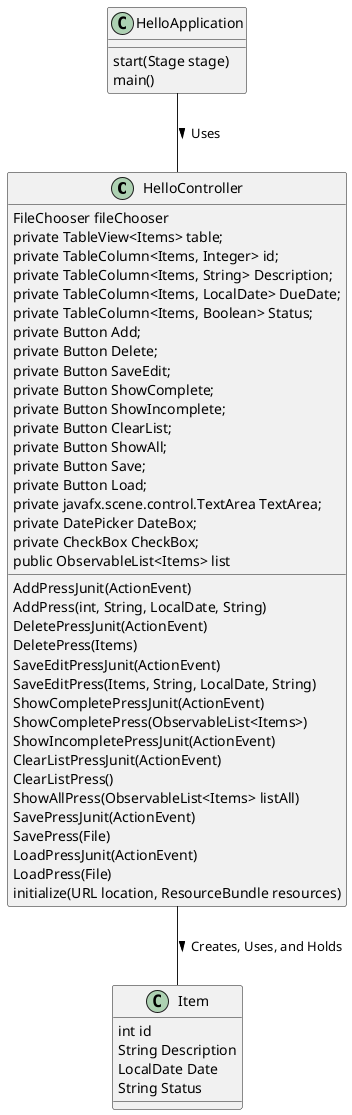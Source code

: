 @startuml
/'
UCF COP3330 Fall 2021 Assignment 4 Solution
Copyright 2021 Reese Stowell
'/
Class HelloController
{
FileChooser fileChooser
private TableView<Items> table;
private TableColumn<Items, Integer> id;
private TableColumn<Items, String> Description;
private TableColumn<Items, LocalDate> DueDate;
private TableColumn<Items, Boolean> Status;
private Button Add;
private Button Delete;
private Button SaveEdit;
private Button ShowComplete;
private Button ShowIncomplete;
private Button ClearList;
private Button ShowAll;
private Button Save;
private Button Load;
private javafx.scene.control.TextArea TextArea;
private DatePicker DateBox;
private CheckBox CheckBox;
public ObservableList<Items> list
AddPressJunit(ActionEvent)
AddPress(int, String, LocalDate, String)
DeletePressJunit(ActionEvent)
DeletePress(Items)
SaveEditPressJunit(ActionEvent)
SaveEditPress(Items, String, LocalDate, String)
ShowCompletePressJunit(ActionEvent)
ShowCompletePress(ObservableList<Items>)
ShowIncompletePressJunit(ActionEvent)
ClearListPressJunit(ActionEvent)
ClearListPress()
ShowAllPress(ObservableList<Items> listAll)
SavePressJunit(ActionEvent)
SavePress(File)
LoadPressJunit(ActionEvent)
LoadPress(File)
initialize(URL location, ResourceBundle resources)
}


Class Item
{
int id
String Description
LocalDate Date
String Status
}

Class HelloApplication
{
start(Stage stage)
main()
}

HelloController -- Item: > Creates, Uses, and Holds
HelloApplication -- HelloController: > Uses


@enduml